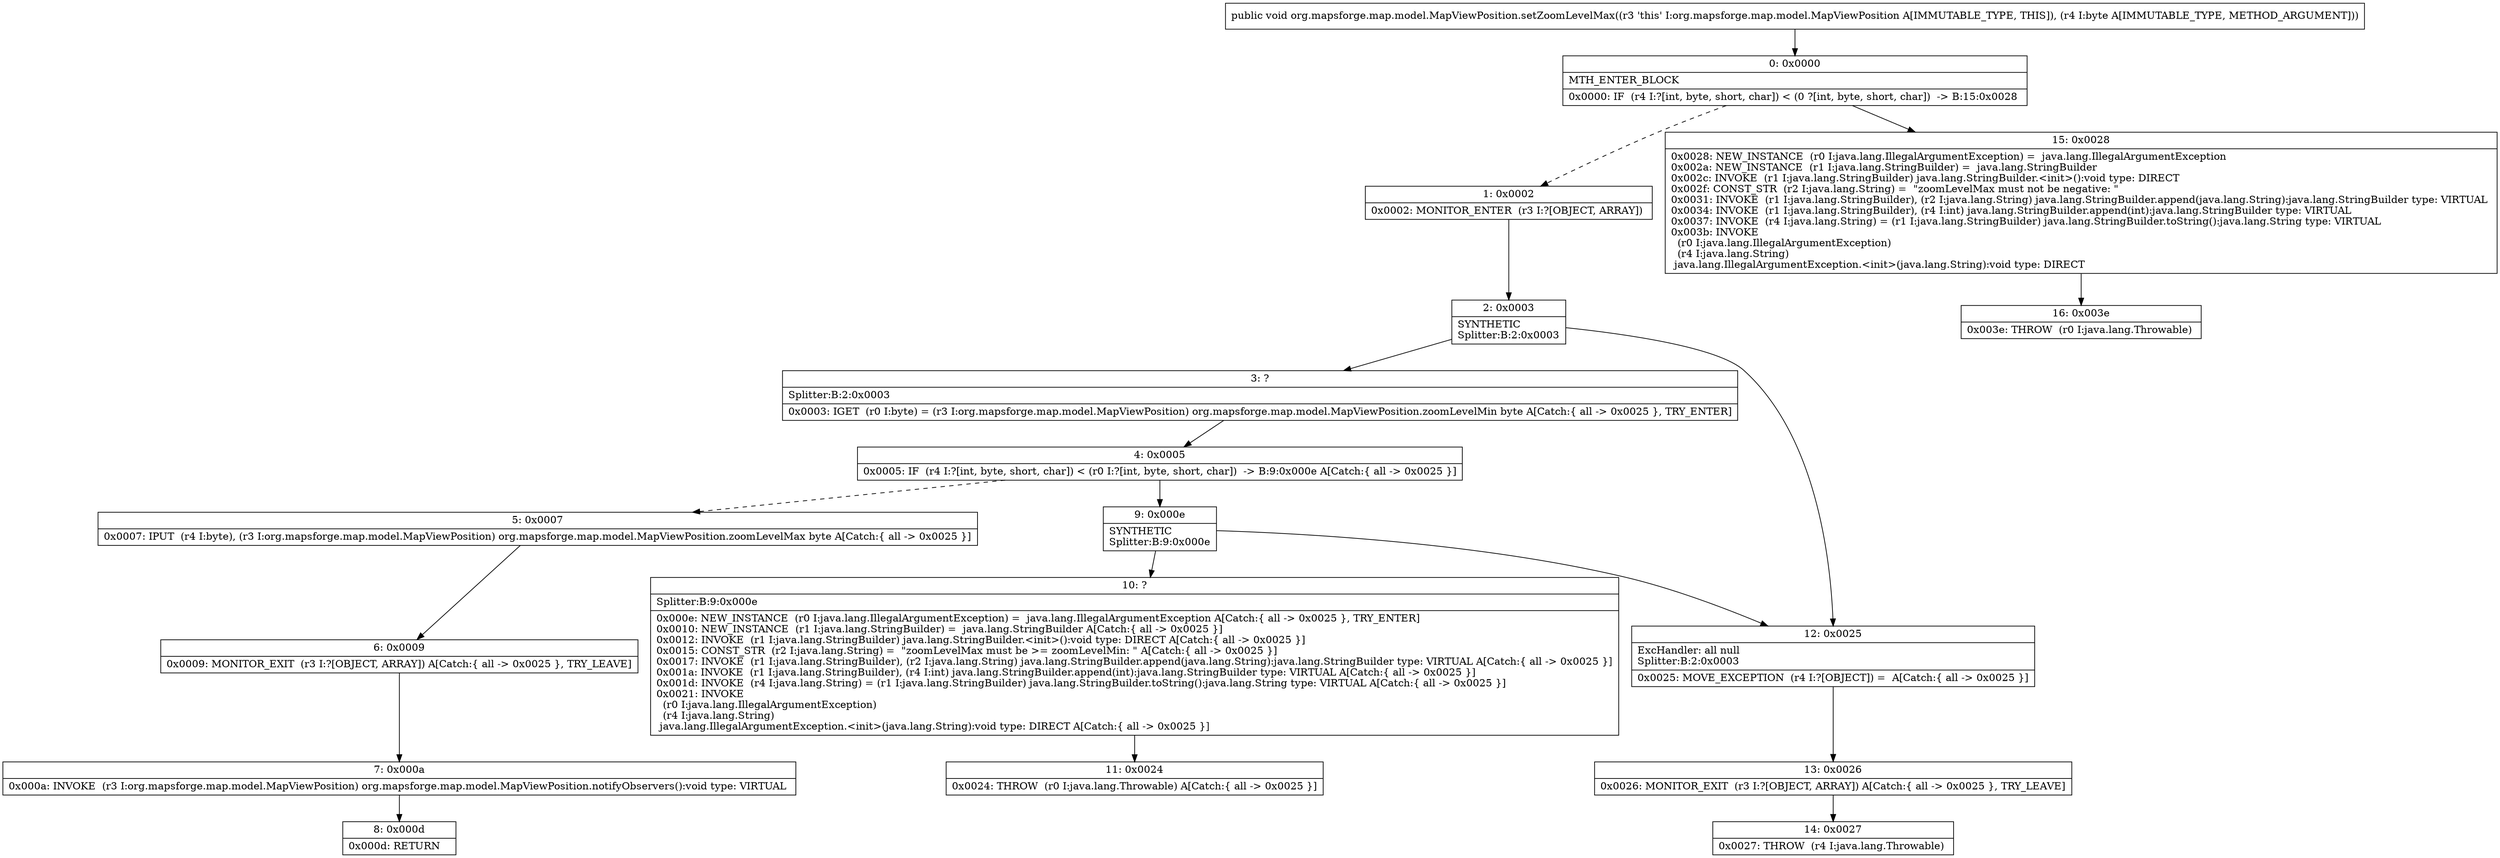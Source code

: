 digraph "CFG fororg.mapsforge.map.model.MapViewPosition.setZoomLevelMax(B)V" {
Node_0 [shape=record,label="{0\:\ 0x0000|MTH_ENTER_BLOCK\l|0x0000: IF  (r4 I:?[int, byte, short, char]) \< (0 ?[int, byte, short, char])  \-\> B:15:0x0028 \l}"];
Node_1 [shape=record,label="{1\:\ 0x0002|0x0002: MONITOR_ENTER  (r3 I:?[OBJECT, ARRAY]) \l}"];
Node_2 [shape=record,label="{2\:\ 0x0003|SYNTHETIC\lSplitter:B:2:0x0003\l}"];
Node_3 [shape=record,label="{3\:\ ?|Splitter:B:2:0x0003\l|0x0003: IGET  (r0 I:byte) = (r3 I:org.mapsforge.map.model.MapViewPosition) org.mapsforge.map.model.MapViewPosition.zoomLevelMin byte A[Catch:\{ all \-\> 0x0025 \}, TRY_ENTER]\l}"];
Node_4 [shape=record,label="{4\:\ 0x0005|0x0005: IF  (r4 I:?[int, byte, short, char]) \< (r0 I:?[int, byte, short, char])  \-\> B:9:0x000e A[Catch:\{ all \-\> 0x0025 \}]\l}"];
Node_5 [shape=record,label="{5\:\ 0x0007|0x0007: IPUT  (r4 I:byte), (r3 I:org.mapsforge.map.model.MapViewPosition) org.mapsforge.map.model.MapViewPosition.zoomLevelMax byte A[Catch:\{ all \-\> 0x0025 \}]\l}"];
Node_6 [shape=record,label="{6\:\ 0x0009|0x0009: MONITOR_EXIT  (r3 I:?[OBJECT, ARRAY]) A[Catch:\{ all \-\> 0x0025 \}, TRY_LEAVE]\l}"];
Node_7 [shape=record,label="{7\:\ 0x000a|0x000a: INVOKE  (r3 I:org.mapsforge.map.model.MapViewPosition) org.mapsforge.map.model.MapViewPosition.notifyObservers():void type: VIRTUAL \l}"];
Node_8 [shape=record,label="{8\:\ 0x000d|0x000d: RETURN   \l}"];
Node_9 [shape=record,label="{9\:\ 0x000e|SYNTHETIC\lSplitter:B:9:0x000e\l}"];
Node_10 [shape=record,label="{10\:\ ?|Splitter:B:9:0x000e\l|0x000e: NEW_INSTANCE  (r0 I:java.lang.IllegalArgumentException) =  java.lang.IllegalArgumentException A[Catch:\{ all \-\> 0x0025 \}, TRY_ENTER]\l0x0010: NEW_INSTANCE  (r1 I:java.lang.StringBuilder) =  java.lang.StringBuilder A[Catch:\{ all \-\> 0x0025 \}]\l0x0012: INVOKE  (r1 I:java.lang.StringBuilder) java.lang.StringBuilder.\<init\>():void type: DIRECT A[Catch:\{ all \-\> 0x0025 \}]\l0x0015: CONST_STR  (r2 I:java.lang.String) =  \"zoomLevelMax must be \>= zoomLevelMin: \" A[Catch:\{ all \-\> 0x0025 \}]\l0x0017: INVOKE  (r1 I:java.lang.StringBuilder), (r2 I:java.lang.String) java.lang.StringBuilder.append(java.lang.String):java.lang.StringBuilder type: VIRTUAL A[Catch:\{ all \-\> 0x0025 \}]\l0x001a: INVOKE  (r1 I:java.lang.StringBuilder), (r4 I:int) java.lang.StringBuilder.append(int):java.lang.StringBuilder type: VIRTUAL A[Catch:\{ all \-\> 0x0025 \}]\l0x001d: INVOKE  (r4 I:java.lang.String) = (r1 I:java.lang.StringBuilder) java.lang.StringBuilder.toString():java.lang.String type: VIRTUAL A[Catch:\{ all \-\> 0x0025 \}]\l0x0021: INVOKE  \l  (r0 I:java.lang.IllegalArgumentException)\l  (r4 I:java.lang.String)\l java.lang.IllegalArgumentException.\<init\>(java.lang.String):void type: DIRECT A[Catch:\{ all \-\> 0x0025 \}]\l}"];
Node_11 [shape=record,label="{11\:\ 0x0024|0x0024: THROW  (r0 I:java.lang.Throwable) A[Catch:\{ all \-\> 0x0025 \}]\l}"];
Node_12 [shape=record,label="{12\:\ 0x0025|ExcHandler: all null\lSplitter:B:2:0x0003\l|0x0025: MOVE_EXCEPTION  (r4 I:?[OBJECT]) =  A[Catch:\{ all \-\> 0x0025 \}]\l}"];
Node_13 [shape=record,label="{13\:\ 0x0026|0x0026: MONITOR_EXIT  (r3 I:?[OBJECT, ARRAY]) A[Catch:\{ all \-\> 0x0025 \}, TRY_LEAVE]\l}"];
Node_14 [shape=record,label="{14\:\ 0x0027|0x0027: THROW  (r4 I:java.lang.Throwable) \l}"];
Node_15 [shape=record,label="{15\:\ 0x0028|0x0028: NEW_INSTANCE  (r0 I:java.lang.IllegalArgumentException) =  java.lang.IllegalArgumentException \l0x002a: NEW_INSTANCE  (r1 I:java.lang.StringBuilder) =  java.lang.StringBuilder \l0x002c: INVOKE  (r1 I:java.lang.StringBuilder) java.lang.StringBuilder.\<init\>():void type: DIRECT \l0x002f: CONST_STR  (r2 I:java.lang.String) =  \"zoomLevelMax must not be negative: \" \l0x0031: INVOKE  (r1 I:java.lang.StringBuilder), (r2 I:java.lang.String) java.lang.StringBuilder.append(java.lang.String):java.lang.StringBuilder type: VIRTUAL \l0x0034: INVOKE  (r1 I:java.lang.StringBuilder), (r4 I:int) java.lang.StringBuilder.append(int):java.lang.StringBuilder type: VIRTUAL \l0x0037: INVOKE  (r4 I:java.lang.String) = (r1 I:java.lang.StringBuilder) java.lang.StringBuilder.toString():java.lang.String type: VIRTUAL \l0x003b: INVOKE  \l  (r0 I:java.lang.IllegalArgumentException)\l  (r4 I:java.lang.String)\l java.lang.IllegalArgumentException.\<init\>(java.lang.String):void type: DIRECT \l}"];
Node_16 [shape=record,label="{16\:\ 0x003e|0x003e: THROW  (r0 I:java.lang.Throwable) \l}"];
MethodNode[shape=record,label="{public void org.mapsforge.map.model.MapViewPosition.setZoomLevelMax((r3 'this' I:org.mapsforge.map.model.MapViewPosition A[IMMUTABLE_TYPE, THIS]), (r4 I:byte A[IMMUTABLE_TYPE, METHOD_ARGUMENT])) }"];
MethodNode -> Node_0;
Node_0 -> Node_1[style=dashed];
Node_0 -> Node_15;
Node_1 -> Node_2;
Node_2 -> Node_3;
Node_2 -> Node_12;
Node_3 -> Node_4;
Node_4 -> Node_5[style=dashed];
Node_4 -> Node_9;
Node_5 -> Node_6;
Node_6 -> Node_7;
Node_7 -> Node_8;
Node_9 -> Node_10;
Node_9 -> Node_12;
Node_10 -> Node_11;
Node_12 -> Node_13;
Node_13 -> Node_14;
Node_15 -> Node_16;
}

